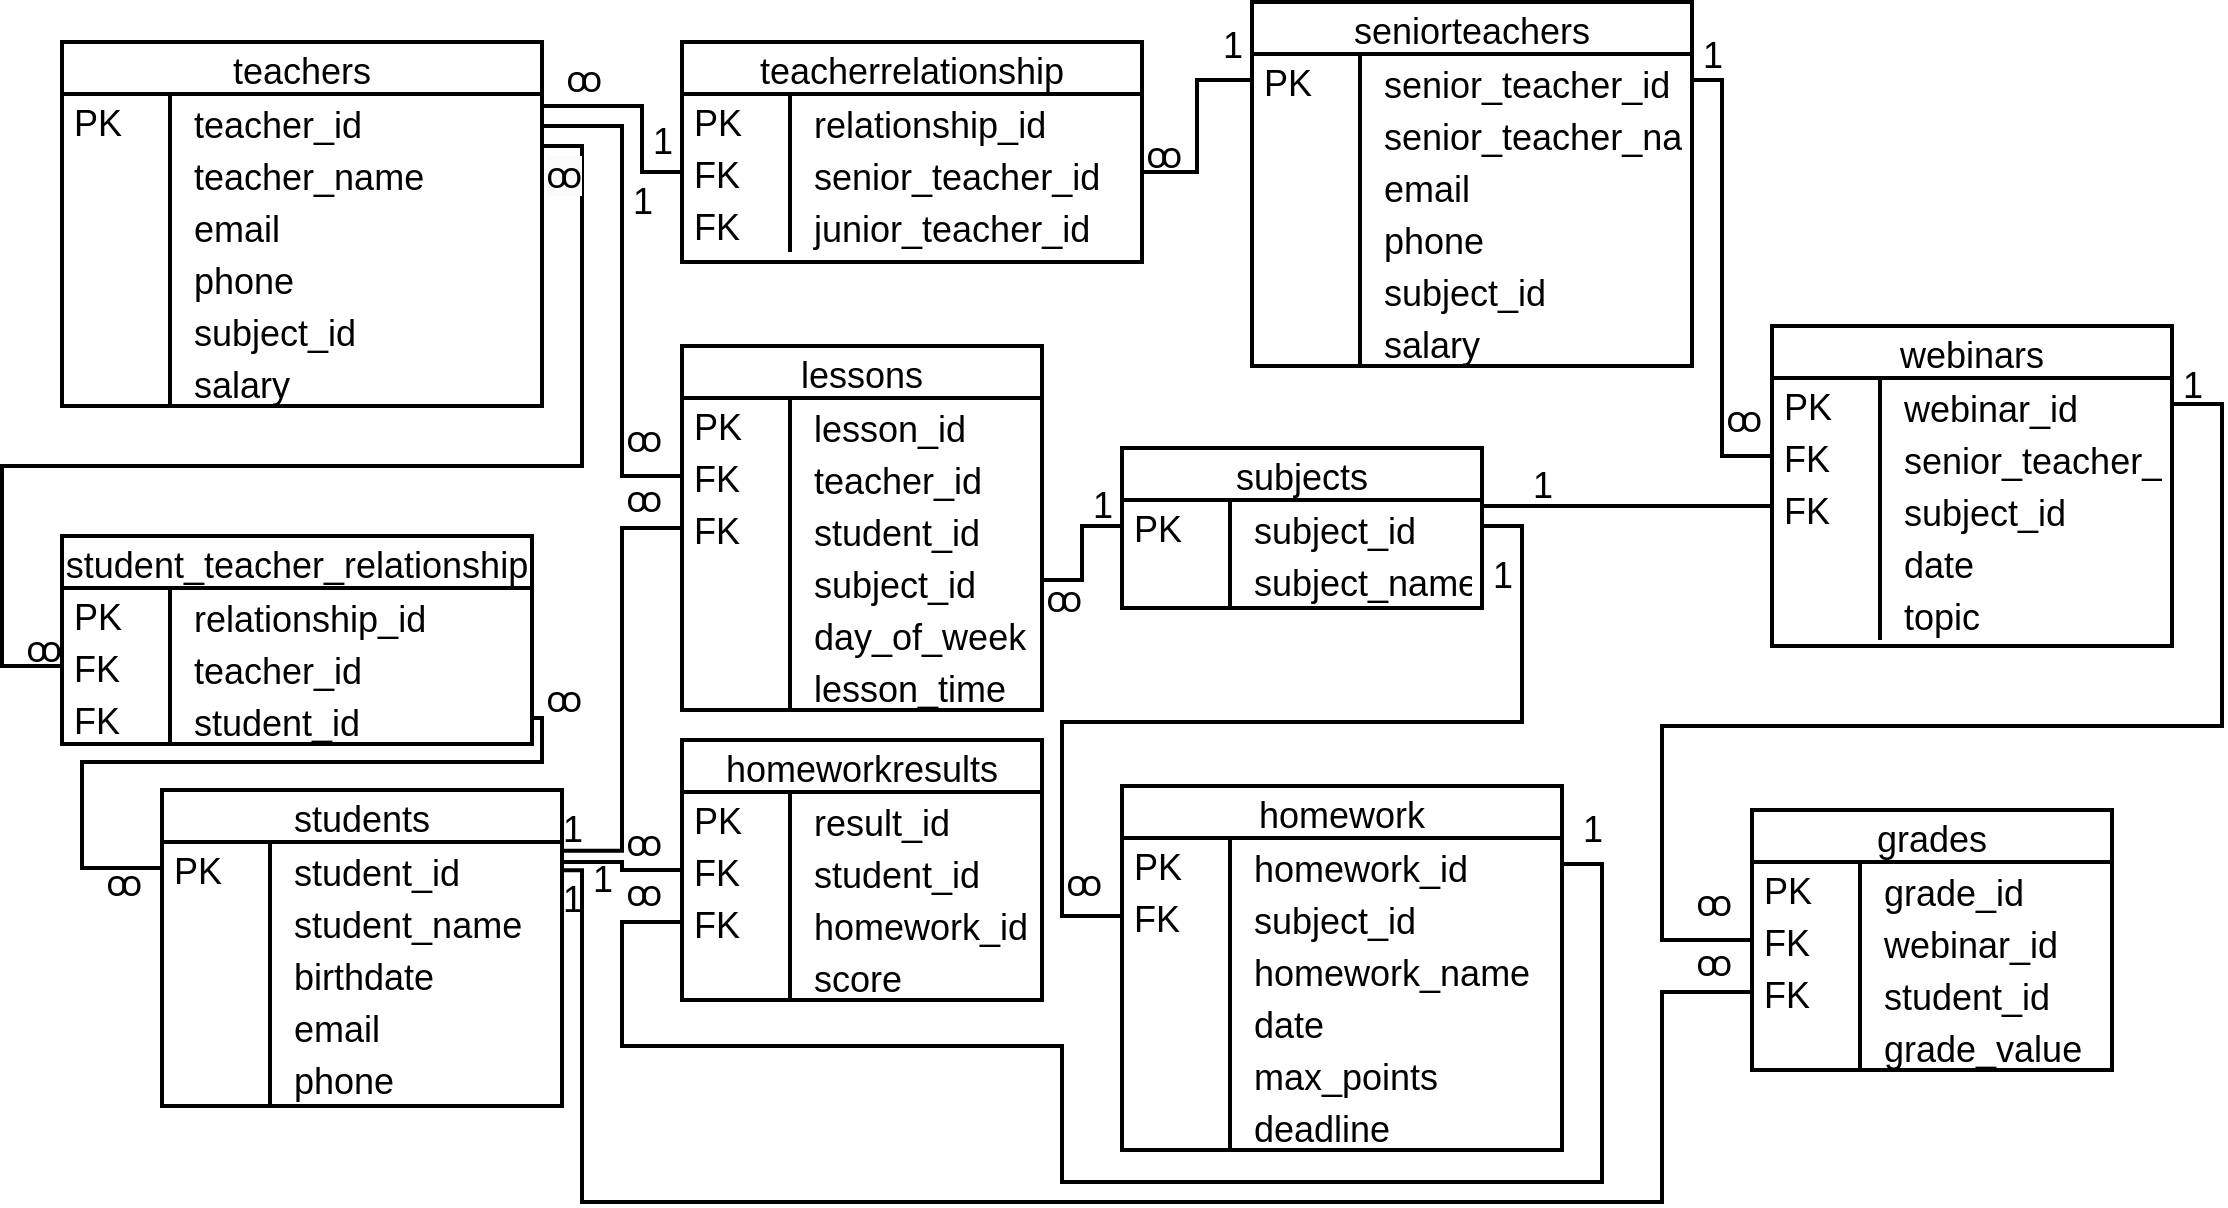 <mxfile version="21.6.8" type="device">
  <diagram name="Страница — 1" id="VlObmKkYU1htEmcqtFjB">
    <mxGraphModel dx="1418" dy="-1653" grid="1" gridSize="10" guides="1" tooltips="1" connect="1" arrows="1" fold="1" page="1" pageScale="1" pageWidth="1169" pageHeight="827" math="0" shadow="0">
      <root>
        <mxCell id="0" />
        <mxCell id="1" parent="0" />
        <mxCell id="YLEVBwhidmgwvVXyxrOQ-135" value="grades" style="swimlane;fontStyle=0;childLayout=stackLayout;horizontal=1;startSize=26;fillColor=default;horizontalStack=0;resizeParent=1;resizeLast=0;collapsible=1;marginBottom=0;swimlaneFillColor=default;align=center;strokeWidth=2;fontSize=18;" parent="1" vertex="1">
          <mxGeometry x="895" y="2974" width="180" height="130" as="geometry" />
        </mxCell>
        <mxCell id="YLEVBwhidmgwvVXyxrOQ-136" value="grade_id" style="shape=partialRectangle;top=0;left=0;right=0;bottom=0;align=left;verticalAlign=top;spacingTop=-2;fillColor=none;spacingLeft=64;spacingRight=4;overflow=hidden;rotatable=0;points=[[0,0.5],[1,0.5]];portConstraint=eastwest;dropTarget=0;strokeWidth=2;fontSize=18;" parent="YLEVBwhidmgwvVXyxrOQ-135" vertex="1">
          <mxGeometry y="26" width="180" height="26" as="geometry" />
        </mxCell>
        <mxCell id="YLEVBwhidmgwvVXyxrOQ-137" value="PK" style="shape=partialRectangle;top=0;left=0;bottom=0;fillColor=none;align=left;verticalAlign=middle;spacingLeft=4;spacingRight=4;overflow=hidden;rotatable=180;points=[];portConstraint=eastwest;part=1;strokeWidth=2;fontSize=18;" parent="YLEVBwhidmgwvVXyxrOQ-136" vertex="1" connectable="0">
          <mxGeometry width="54" height="26" as="geometry" />
        </mxCell>
        <mxCell id="YLEVBwhidmgwvVXyxrOQ-140" value="webinar_id" style="shape=partialRectangle;top=0;left=0;right=0;bottom=0;align=left;verticalAlign=top;spacingTop=-2;fillColor=none;spacingLeft=64;spacingRight=4;overflow=hidden;rotatable=0;points=[[0,0.5],[1,0.5]];portConstraint=eastwest;dropTarget=0;strokeWidth=2;fontSize=18;" parent="YLEVBwhidmgwvVXyxrOQ-135" vertex="1">
          <mxGeometry y="52" width="180" height="26" as="geometry" />
        </mxCell>
        <mxCell id="YLEVBwhidmgwvVXyxrOQ-141" value="FK" style="shape=partialRectangle;top=0;left=0;bottom=0;fillColor=none;align=left;verticalAlign=middle;spacingLeft=4;spacingRight=4;overflow=hidden;rotatable=180;points=[];portConstraint=eastwest;part=1;strokeWidth=2;fontSize=18;" parent="YLEVBwhidmgwvVXyxrOQ-140" vertex="1" connectable="0">
          <mxGeometry width="54" height="26" as="geometry" />
        </mxCell>
        <mxCell id="YLEVBwhidmgwvVXyxrOQ-138" value="student_id" style="shape=partialRectangle;top=0;left=0;right=0;bottom=0;align=left;verticalAlign=top;spacingTop=-2;fillColor=none;spacingLeft=64;spacingRight=4;overflow=hidden;rotatable=0;points=[[0,0.5],[1,0.5]];portConstraint=eastwest;dropTarget=0;strokeWidth=2;fontSize=18;" parent="YLEVBwhidmgwvVXyxrOQ-135" vertex="1">
          <mxGeometry y="78" width="180" height="26" as="geometry" />
        </mxCell>
        <mxCell id="YLEVBwhidmgwvVXyxrOQ-139" value="FK" style="shape=partialRectangle;top=0;left=0;bottom=0;fillColor=none;align=left;verticalAlign=middle;spacingLeft=4;spacingRight=4;overflow=hidden;rotatable=180;points=[];portConstraint=eastwest;part=1;strokeWidth=2;fontSize=18;" parent="YLEVBwhidmgwvVXyxrOQ-138" vertex="1" connectable="0">
          <mxGeometry width="54" height="26" as="geometry" />
        </mxCell>
        <mxCell id="YLEVBwhidmgwvVXyxrOQ-142" value="grade_value" style="shape=partialRectangle;top=0;left=0;right=0;bottom=0;align=left;verticalAlign=top;spacingTop=-2;fillColor=none;spacingLeft=64;spacingRight=4;overflow=hidden;rotatable=0;points=[[0,0.5],[1,0.5]];portConstraint=eastwest;dropTarget=0;strokeWidth=2;fontSize=18;" parent="YLEVBwhidmgwvVXyxrOQ-135" vertex="1">
          <mxGeometry y="104" width="180" height="26" as="geometry" />
        </mxCell>
        <mxCell id="YLEVBwhidmgwvVXyxrOQ-143" value="" style="shape=partialRectangle;top=0;left=0;bottom=0;fillColor=none;align=left;verticalAlign=middle;spacingLeft=4;spacingRight=4;overflow=hidden;rotatable=180;points=[];portConstraint=eastwest;part=1;strokeWidth=2;fontSize=18;" parent="YLEVBwhidmgwvVXyxrOQ-142" vertex="1" connectable="0">
          <mxGeometry width="54" height="26" as="geometry" />
        </mxCell>
        <mxCell id="YLEVBwhidmgwvVXyxrOQ-154" value="homework" style="swimlane;fontStyle=0;childLayout=stackLayout;horizontal=1;startSize=26;fillColor=default;horizontalStack=0;resizeParent=1;resizeLast=0;collapsible=1;marginBottom=0;swimlaneFillColor=default;align=center;strokeWidth=2;fontSize=18;" parent="1" vertex="1">
          <mxGeometry x="580" y="2962" width="220" height="182" as="geometry" />
        </mxCell>
        <mxCell id="YLEVBwhidmgwvVXyxrOQ-155" value="homework_id" style="shape=partialRectangle;top=0;left=0;right=0;bottom=0;align=left;verticalAlign=top;spacingTop=-2;fillColor=none;spacingLeft=64;spacingRight=4;overflow=hidden;rotatable=0;points=[[0,0.5],[1,0.5]];portConstraint=eastwest;dropTarget=0;strokeWidth=2;fontSize=18;" parent="YLEVBwhidmgwvVXyxrOQ-154" vertex="1">
          <mxGeometry y="26" width="220" height="26" as="geometry" />
        </mxCell>
        <mxCell id="YLEVBwhidmgwvVXyxrOQ-156" value="PK" style="shape=partialRectangle;top=0;left=0;bottom=0;fillColor=none;align=left;verticalAlign=middle;spacingLeft=4;spacingRight=4;overflow=hidden;rotatable=180;points=[];portConstraint=eastwest;part=1;strokeWidth=2;fontSize=18;" parent="YLEVBwhidmgwvVXyxrOQ-155" vertex="1" connectable="0">
          <mxGeometry width="54" height="26" as="geometry" />
        </mxCell>
        <mxCell id="YLEVBwhidmgwvVXyxrOQ-157" value="subject_id" style="shape=partialRectangle;top=0;left=0;right=0;bottom=0;align=left;verticalAlign=top;spacingTop=-2;fillColor=none;spacingLeft=64;spacingRight=4;overflow=hidden;rotatable=0;points=[[0,0.5],[1,0.5]];portConstraint=eastwest;dropTarget=0;strokeWidth=2;fontSize=18;" parent="YLEVBwhidmgwvVXyxrOQ-154" vertex="1">
          <mxGeometry y="52" width="220" height="26" as="geometry" />
        </mxCell>
        <mxCell id="YLEVBwhidmgwvVXyxrOQ-158" value="FK" style="shape=partialRectangle;top=0;left=0;bottom=0;fillColor=none;align=left;verticalAlign=middle;spacingLeft=4;spacingRight=4;overflow=hidden;rotatable=180;points=[];portConstraint=eastwest;part=1;strokeWidth=2;fontSize=18;" parent="YLEVBwhidmgwvVXyxrOQ-157" vertex="1" connectable="0">
          <mxGeometry width="54" height="26" as="geometry" />
        </mxCell>
        <mxCell id="YLEVBwhidmgwvVXyxrOQ-159" value="homework_name" style="shape=partialRectangle;top=0;left=0;right=0;bottom=0;align=left;verticalAlign=top;spacingTop=-2;fillColor=none;spacingLeft=64;spacingRight=4;overflow=hidden;rotatable=0;points=[[0,0.5],[1,0.5]];portConstraint=eastwest;dropTarget=0;strokeWidth=2;fontSize=18;" parent="YLEVBwhidmgwvVXyxrOQ-154" vertex="1">
          <mxGeometry y="78" width="220" height="26" as="geometry" />
        </mxCell>
        <mxCell id="YLEVBwhidmgwvVXyxrOQ-160" value="" style="shape=partialRectangle;top=0;left=0;bottom=0;fillColor=none;align=left;verticalAlign=middle;spacingLeft=4;spacingRight=4;overflow=hidden;rotatable=180;points=[];portConstraint=eastwest;part=1;strokeWidth=2;fontSize=18;" parent="YLEVBwhidmgwvVXyxrOQ-159" vertex="1" connectable="0">
          <mxGeometry width="54" height="26" as="geometry" />
        </mxCell>
        <mxCell id="YLEVBwhidmgwvVXyxrOQ-161" value="date" style="shape=partialRectangle;top=0;left=0;right=0;bottom=0;align=left;verticalAlign=top;spacingTop=-2;fillColor=none;spacingLeft=64;spacingRight=4;overflow=hidden;rotatable=0;points=[[0,0.5],[1,0.5]];portConstraint=eastwest;dropTarget=0;strokeWidth=2;fontSize=18;" parent="YLEVBwhidmgwvVXyxrOQ-154" vertex="1">
          <mxGeometry y="104" width="220" height="26" as="geometry" />
        </mxCell>
        <mxCell id="YLEVBwhidmgwvVXyxrOQ-162" value="" style="shape=partialRectangle;top=0;left=0;bottom=0;fillColor=none;align=left;verticalAlign=middle;spacingLeft=4;spacingRight=4;overflow=hidden;rotatable=180;points=[];portConstraint=eastwest;part=1;strokeWidth=2;fontSize=18;" parent="YLEVBwhidmgwvVXyxrOQ-161" vertex="1" connectable="0">
          <mxGeometry width="54" height="26" as="geometry" />
        </mxCell>
        <mxCell id="YLEVBwhidmgwvVXyxrOQ-163" value="max_points" style="shape=partialRectangle;top=0;left=0;right=0;bottom=0;align=left;verticalAlign=top;spacingTop=-2;fillColor=none;spacingLeft=64;spacingRight=4;overflow=hidden;rotatable=0;points=[[0,0.5],[1,0.5]];portConstraint=eastwest;dropTarget=0;strokeWidth=2;fontSize=18;" parent="YLEVBwhidmgwvVXyxrOQ-154" vertex="1">
          <mxGeometry y="130" width="220" height="26" as="geometry" />
        </mxCell>
        <mxCell id="YLEVBwhidmgwvVXyxrOQ-164" value="" style="shape=partialRectangle;top=0;left=0;bottom=0;fillColor=none;align=left;verticalAlign=middle;spacingLeft=4;spacingRight=4;overflow=hidden;rotatable=180;points=[];portConstraint=eastwest;part=1;strokeWidth=2;fontSize=18;" parent="YLEVBwhidmgwvVXyxrOQ-163" vertex="1" connectable="0">
          <mxGeometry width="54" height="26" as="geometry" />
        </mxCell>
        <mxCell id="YLEVBwhidmgwvVXyxrOQ-165" value="deadline" style="shape=partialRectangle;top=0;left=0;right=0;bottom=0;align=left;verticalAlign=top;spacingTop=-2;fillColor=none;spacingLeft=64;spacingRight=4;overflow=hidden;rotatable=0;points=[[0,0.5],[1,0.5]];portConstraint=eastwest;dropTarget=0;strokeWidth=2;fontSize=18;" parent="YLEVBwhidmgwvVXyxrOQ-154" vertex="1">
          <mxGeometry y="156" width="220" height="26" as="geometry" />
        </mxCell>
        <mxCell id="YLEVBwhidmgwvVXyxrOQ-166" value="" style="shape=partialRectangle;top=0;left=0;bottom=0;fillColor=none;align=left;verticalAlign=middle;spacingLeft=4;spacingRight=4;overflow=hidden;rotatable=180;points=[];portConstraint=eastwest;part=1;strokeWidth=2;fontSize=18;" parent="YLEVBwhidmgwvVXyxrOQ-165" vertex="1" connectable="0">
          <mxGeometry width="54" height="26" as="geometry" />
        </mxCell>
        <mxCell id="YLEVBwhidmgwvVXyxrOQ-175" value="homeworkresults" style="swimlane;fontStyle=0;childLayout=stackLayout;horizontal=1;startSize=26;fillColor=default;horizontalStack=0;resizeParent=1;resizeLast=0;collapsible=1;marginBottom=0;swimlaneFillColor=default;align=center;strokeWidth=2;fontSize=18;" parent="1" vertex="1">
          <mxGeometry x="360" y="2939" width="180" height="130" as="geometry" />
        </mxCell>
        <mxCell id="YLEVBwhidmgwvVXyxrOQ-176" value="result_id" style="shape=partialRectangle;top=0;left=0;right=0;bottom=0;align=left;verticalAlign=top;spacingTop=-2;fillColor=none;spacingLeft=64;spacingRight=4;overflow=hidden;rotatable=0;points=[[0,0.5],[1,0.5]];portConstraint=eastwest;dropTarget=0;strokeWidth=2;fontSize=18;" parent="YLEVBwhidmgwvVXyxrOQ-175" vertex="1">
          <mxGeometry y="26" width="180" height="26" as="geometry" />
        </mxCell>
        <mxCell id="YLEVBwhidmgwvVXyxrOQ-177" value="PK" style="shape=partialRectangle;top=0;left=0;bottom=0;fillColor=none;align=left;verticalAlign=middle;spacingLeft=4;spacingRight=4;overflow=hidden;rotatable=180;points=[];portConstraint=eastwest;part=1;strokeWidth=2;fontSize=18;" parent="YLEVBwhidmgwvVXyxrOQ-176" vertex="1" connectable="0">
          <mxGeometry width="54" height="26" as="geometry" />
        </mxCell>
        <mxCell id="YLEVBwhidmgwvVXyxrOQ-178" value="student_id" style="shape=partialRectangle;top=0;left=0;right=0;bottom=0;align=left;verticalAlign=top;spacingTop=-2;fillColor=none;spacingLeft=64;spacingRight=4;overflow=hidden;rotatable=0;points=[[0,0.5],[1,0.5]];portConstraint=eastwest;dropTarget=0;strokeWidth=2;fontSize=18;" parent="YLEVBwhidmgwvVXyxrOQ-175" vertex="1">
          <mxGeometry y="52" width="180" height="26" as="geometry" />
        </mxCell>
        <mxCell id="YLEVBwhidmgwvVXyxrOQ-179" value="FK" style="shape=partialRectangle;top=0;left=0;bottom=0;fillColor=none;align=left;verticalAlign=middle;spacingLeft=4;spacingRight=4;overflow=hidden;rotatable=180;points=[];portConstraint=eastwest;part=1;strokeWidth=2;fontSize=18;" parent="YLEVBwhidmgwvVXyxrOQ-178" vertex="1" connectable="0">
          <mxGeometry width="54" height="26" as="geometry" />
        </mxCell>
        <mxCell id="YLEVBwhidmgwvVXyxrOQ-180" value="homework_id" style="shape=partialRectangle;top=0;left=0;right=0;bottom=0;align=left;verticalAlign=top;spacingTop=-2;fillColor=none;spacingLeft=64;spacingRight=4;overflow=hidden;rotatable=0;points=[[0,0.5],[1,0.5]];portConstraint=eastwest;dropTarget=0;strokeWidth=2;fontSize=18;" parent="YLEVBwhidmgwvVXyxrOQ-175" vertex="1">
          <mxGeometry y="78" width="180" height="26" as="geometry" />
        </mxCell>
        <mxCell id="YLEVBwhidmgwvVXyxrOQ-181" value="FK" style="shape=partialRectangle;top=0;left=0;bottom=0;fillColor=none;align=left;verticalAlign=middle;spacingLeft=4;spacingRight=4;overflow=hidden;rotatable=180;points=[];portConstraint=eastwest;part=1;strokeWidth=2;fontSize=18;" parent="YLEVBwhidmgwvVXyxrOQ-180" vertex="1" connectable="0">
          <mxGeometry width="54" height="26" as="geometry" />
        </mxCell>
        <mxCell id="YLEVBwhidmgwvVXyxrOQ-182" value="score" style="shape=partialRectangle;top=0;left=0;right=0;bottom=0;align=left;verticalAlign=top;spacingTop=-2;fillColor=none;spacingLeft=64;spacingRight=4;overflow=hidden;rotatable=0;points=[[0,0.5],[1,0.5]];portConstraint=eastwest;dropTarget=0;strokeWidth=2;fontSize=18;" parent="YLEVBwhidmgwvVXyxrOQ-175" vertex="1">
          <mxGeometry y="104" width="180" height="26" as="geometry" />
        </mxCell>
        <mxCell id="YLEVBwhidmgwvVXyxrOQ-183" value="" style="shape=partialRectangle;top=0;left=0;bottom=0;fillColor=none;align=left;verticalAlign=middle;spacingLeft=4;spacingRight=4;overflow=hidden;rotatable=180;points=[];portConstraint=eastwest;part=1;strokeWidth=2;fontSize=18;" parent="YLEVBwhidmgwvVXyxrOQ-182" vertex="1" connectable="0">
          <mxGeometry width="54" height="26" as="geometry" />
        </mxCell>
        <mxCell id="YLEVBwhidmgwvVXyxrOQ-194" value="lessons" style="swimlane;fontStyle=0;childLayout=stackLayout;horizontal=1;startSize=26;fillColor=default;horizontalStack=0;resizeParent=1;resizeLast=0;collapsible=1;marginBottom=0;swimlaneFillColor=default;align=center;strokeWidth=2;fontSize=18;" parent="1" vertex="1">
          <mxGeometry x="360" y="2742" width="180" height="182" as="geometry" />
        </mxCell>
        <mxCell id="YLEVBwhidmgwvVXyxrOQ-195" value="lesson_id" style="shape=partialRectangle;top=0;left=0;right=0;bottom=0;align=left;verticalAlign=top;spacingTop=-2;fillColor=none;spacingLeft=64;spacingRight=4;overflow=hidden;rotatable=0;points=[[0,0.5],[1,0.5]];portConstraint=eastwest;dropTarget=0;strokeWidth=2;fontSize=18;" parent="YLEVBwhidmgwvVXyxrOQ-194" vertex="1">
          <mxGeometry y="26" width="180" height="26" as="geometry" />
        </mxCell>
        <mxCell id="YLEVBwhidmgwvVXyxrOQ-196" value="PK" style="shape=partialRectangle;top=0;left=0;bottom=0;fillColor=none;align=left;verticalAlign=middle;spacingLeft=4;spacingRight=4;overflow=hidden;rotatable=180;points=[];portConstraint=eastwest;part=1;strokeWidth=2;fontSize=18;" parent="YLEVBwhidmgwvVXyxrOQ-195" vertex="1" connectable="0">
          <mxGeometry width="54" height="26" as="geometry" />
        </mxCell>
        <mxCell id="YLEVBwhidmgwvVXyxrOQ-197" value="teacher_id" style="shape=partialRectangle;top=0;left=0;right=0;bottom=0;align=left;verticalAlign=top;spacingTop=-2;fillColor=none;spacingLeft=64;spacingRight=4;overflow=hidden;rotatable=0;points=[[0,0.5],[1,0.5]];portConstraint=eastwest;dropTarget=0;strokeWidth=2;fontSize=18;" parent="YLEVBwhidmgwvVXyxrOQ-194" vertex="1">
          <mxGeometry y="52" width="180" height="26" as="geometry" />
        </mxCell>
        <mxCell id="YLEVBwhidmgwvVXyxrOQ-198" value="FK" style="shape=partialRectangle;top=0;left=0;bottom=0;fillColor=none;align=left;verticalAlign=middle;spacingLeft=4;spacingRight=4;overflow=hidden;rotatable=180;points=[];portConstraint=eastwest;part=1;strokeWidth=2;fontSize=18;" parent="YLEVBwhidmgwvVXyxrOQ-197" vertex="1" connectable="0">
          <mxGeometry width="54" height="26" as="geometry" />
        </mxCell>
        <mxCell id="YLEVBwhidmgwvVXyxrOQ-199" value="student_id" style="shape=partialRectangle;top=0;left=0;right=0;bottom=0;align=left;verticalAlign=top;spacingTop=-2;fillColor=none;spacingLeft=64;spacingRight=4;overflow=hidden;rotatable=0;points=[[0,0.5],[1,0.5]];portConstraint=eastwest;dropTarget=0;strokeWidth=2;fontSize=18;" parent="YLEVBwhidmgwvVXyxrOQ-194" vertex="1">
          <mxGeometry y="78" width="180" height="26" as="geometry" />
        </mxCell>
        <mxCell id="YLEVBwhidmgwvVXyxrOQ-200" value="FK" style="shape=partialRectangle;top=0;left=0;bottom=0;fillColor=none;align=left;verticalAlign=middle;spacingLeft=4;spacingRight=4;overflow=hidden;rotatable=180;points=[];portConstraint=eastwest;part=1;strokeWidth=2;fontSize=18;" parent="YLEVBwhidmgwvVXyxrOQ-199" vertex="1" connectable="0">
          <mxGeometry width="54" height="26" as="geometry" />
        </mxCell>
        <mxCell id="YLEVBwhidmgwvVXyxrOQ-201" value="subject_id" style="shape=partialRectangle;top=0;left=0;right=0;bottom=0;align=left;verticalAlign=top;spacingTop=-2;fillColor=none;spacingLeft=64;spacingRight=4;overflow=hidden;rotatable=0;points=[[0,0.5],[1,0.5]];portConstraint=eastwest;dropTarget=0;strokeWidth=2;fontSize=18;" parent="YLEVBwhidmgwvVXyxrOQ-194" vertex="1">
          <mxGeometry y="104" width="180" height="26" as="geometry" />
        </mxCell>
        <mxCell id="YLEVBwhidmgwvVXyxrOQ-202" value="" style="shape=partialRectangle;top=0;left=0;bottom=0;fillColor=none;align=left;verticalAlign=middle;spacingLeft=4;spacingRight=4;overflow=hidden;rotatable=180;points=[];portConstraint=eastwest;part=1;strokeWidth=2;fontSize=18;" parent="YLEVBwhidmgwvVXyxrOQ-201" vertex="1" connectable="0">
          <mxGeometry width="54" height="26" as="geometry" />
        </mxCell>
        <mxCell id="YLEVBwhidmgwvVXyxrOQ-203" value="day_of_week" style="shape=partialRectangle;top=0;left=0;right=0;bottom=0;align=left;verticalAlign=top;spacingTop=-2;fillColor=none;spacingLeft=64;spacingRight=4;overflow=hidden;rotatable=0;points=[[0,0.5],[1,0.5]];portConstraint=eastwest;dropTarget=0;strokeWidth=2;fontSize=18;" parent="YLEVBwhidmgwvVXyxrOQ-194" vertex="1">
          <mxGeometry y="130" width="180" height="26" as="geometry" />
        </mxCell>
        <mxCell id="YLEVBwhidmgwvVXyxrOQ-204" value="" style="shape=partialRectangle;top=0;left=0;bottom=0;fillColor=none;align=left;verticalAlign=middle;spacingLeft=4;spacingRight=4;overflow=hidden;rotatable=180;points=[];portConstraint=eastwest;part=1;strokeWidth=2;fontSize=18;" parent="YLEVBwhidmgwvVXyxrOQ-203" vertex="1" connectable="0">
          <mxGeometry width="54" height="26" as="geometry" />
        </mxCell>
        <mxCell id="YLEVBwhidmgwvVXyxrOQ-205" value="lesson_time" style="shape=partialRectangle;top=0;left=0;right=0;bottom=0;align=left;verticalAlign=top;spacingTop=-2;fillColor=none;spacingLeft=64;spacingRight=4;overflow=hidden;rotatable=0;points=[[0,0.5],[1,0.5]];portConstraint=eastwest;dropTarget=0;strokeWidth=2;fontSize=18;" parent="YLEVBwhidmgwvVXyxrOQ-194" vertex="1">
          <mxGeometry y="156" width="180" height="26" as="geometry" />
        </mxCell>
        <mxCell id="YLEVBwhidmgwvVXyxrOQ-206" value="" style="shape=partialRectangle;top=0;left=0;bottom=0;fillColor=none;align=left;verticalAlign=middle;spacingLeft=4;spacingRight=4;overflow=hidden;rotatable=180;points=[];portConstraint=eastwest;part=1;strokeWidth=2;fontSize=18;" parent="YLEVBwhidmgwvVXyxrOQ-205" vertex="1" connectable="0">
          <mxGeometry width="54" height="26" as="geometry" />
        </mxCell>
        <mxCell id="YLEVBwhidmgwvVXyxrOQ-222" value="seniorteachers" style="swimlane;fontStyle=0;childLayout=stackLayout;horizontal=1;startSize=26;fillColor=default;horizontalStack=0;resizeParent=1;resizeLast=0;collapsible=1;marginBottom=0;swimlaneFillColor=default;align=center;strokeWidth=2;fontSize=18;" parent="1" vertex="1">
          <mxGeometry x="645" y="2570" width="220" height="182" as="geometry" />
        </mxCell>
        <mxCell id="YLEVBwhidmgwvVXyxrOQ-223" value="senior_teacher_id" style="shape=partialRectangle;top=0;left=0;right=0;bottom=0;align=left;verticalAlign=top;spacingTop=-2;fillColor=none;spacingLeft=64;spacingRight=4;overflow=hidden;rotatable=0;points=[[0,0.5],[1,0.5]];portConstraint=eastwest;dropTarget=0;strokeWidth=2;fontSize=18;" parent="YLEVBwhidmgwvVXyxrOQ-222" vertex="1">
          <mxGeometry y="26" width="220" height="26" as="geometry" />
        </mxCell>
        <mxCell id="YLEVBwhidmgwvVXyxrOQ-224" value="PK" style="shape=partialRectangle;top=0;left=0;bottom=0;fillColor=none;align=left;verticalAlign=middle;spacingLeft=4;spacingRight=4;overflow=hidden;rotatable=180;points=[];portConstraint=eastwest;part=1;strokeWidth=2;fontSize=18;" parent="YLEVBwhidmgwvVXyxrOQ-223" vertex="1" connectable="0">
          <mxGeometry width="54" height="26" as="geometry" />
        </mxCell>
        <mxCell id="YLEVBwhidmgwvVXyxrOQ-225" value="senior_teacher_name" style="shape=partialRectangle;top=0;left=0;right=0;bottom=0;align=left;verticalAlign=top;spacingTop=-2;fillColor=none;spacingLeft=64;spacingRight=4;overflow=hidden;rotatable=0;points=[[0,0.5],[1,0.5]];portConstraint=eastwest;dropTarget=0;strokeWidth=2;fontSize=18;" parent="YLEVBwhidmgwvVXyxrOQ-222" vertex="1">
          <mxGeometry y="52" width="220" height="26" as="geometry" />
        </mxCell>
        <mxCell id="YLEVBwhidmgwvVXyxrOQ-226" value="" style="shape=partialRectangle;top=0;left=0;bottom=0;fillColor=none;align=left;verticalAlign=middle;spacingLeft=4;spacingRight=4;overflow=hidden;rotatable=180;points=[];portConstraint=eastwest;part=1;strokeWidth=2;fontSize=18;" parent="YLEVBwhidmgwvVXyxrOQ-225" vertex="1" connectable="0">
          <mxGeometry width="54" height="26" as="geometry" />
        </mxCell>
        <mxCell id="YLEVBwhidmgwvVXyxrOQ-227" value="email" style="shape=partialRectangle;top=0;left=0;right=0;bottom=0;align=left;verticalAlign=top;spacingTop=-2;fillColor=none;spacingLeft=64;spacingRight=4;overflow=hidden;rotatable=0;points=[[0,0.5],[1,0.5]];portConstraint=eastwest;dropTarget=0;strokeWidth=2;fontSize=18;" parent="YLEVBwhidmgwvVXyxrOQ-222" vertex="1">
          <mxGeometry y="78" width="220" height="26" as="geometry" />
        </mxCell>
        <mxCell id="YLEVBwhidmgwvVXyxrOQ-228" value="" style="shape=partialRectangle;top=0;left=0;bottom=0;fillColor=none;align=left;verticalAlign=middle;spacingLeft=4;spacingRight=4;overflow=hidden;rotatable=180;points=[];portConstraint=eastwest;part=1;strokeWidth=2;fontSize=18;" parent="YLEVBwhidmgwvVXyxrOQ-227" vertex="1" connectable="0">
          <mxGeometry width="54" height="26" as="geometry" />
        </mxCell>
        <mxCell id="YLEVBwhidmgwvVXyxrOQ-229" value="phone" style="shape=partialRectangle;top=0;left=0;right=0;bottom=0;align=left;verticalAlign=top;spacingTop=-2;fillColor=none;spacingLeft=64;spacingRight=4;overflow=hidden;rotatable=0;points=[[0,0.5],[1,0.5]];portConstraint=eastwest;dropTarget=0;strokeWidth=2;fontSize=18;" parent="YLEVBwhidmgwvVXyxrOQ-222" vertex="1">
          <mxGeometry y="104" width="220" height="26" as="geometry" />
        </mxCell>
        <mxCell id="YLEVBwhidmgwvVXyxrOQ-230" value="" style="shape=partialRectangle;top=0;left=0;bottom=0;fillColor=none;align=left;verticalAlign=middle;spacingLeft=4;spacingRight=4;overflow=hidden;rotatable=180;points=[];portConstraint=eastwest;part=1;strokeWidth=2;fontSize=18;" parent="YLEVBwhidmgwvVXyxrOQ-229" vertex="1" connectable="0">
          <mxGeometry width="54" height="26" as="geometry" />
        </mxCell>
        <mxCell id="YLEVBwhidmgwvVXyxrOQ-231" value="subject_id" style="shape=partialRectangle;top=0;left=0;right=0;bottom=0;align=left;verticalAlign=top;spacingTop=-2;fillColor=none;spacingLeft=64;spacingRight=4;overflow=hidden;rotatable=0;points=[[0,0.5],[1,0.5]];portConstraint=eastwest;dropTarget=0;strokeWidth=2;fontSize=18;" parent="YLEVBwhidmgwvVXyxrOQ-222" vertex="1">
          <mxGeometry y="130" width="220" height="26" as="geometry" />
        </mxCell>
        <mxCell id="YLEVBwhidmgwvVXyxrOQ-232" value="" style="shape=partialRectangle;top=0;left=0;bottom=0;fillColor=none;align=left;verticalAlign=middle;spacingLeft=4;spacingRight=4;overflow=hidden;rotatable=180;points=[];portConstraint=eastwest;part=1;strokeWidth=2;fontSize=18;" parent="YLEVBwhidmgwvVXyxrOQ-231" vertex="1" connectable="0">
          <mxGeometry width="54" height="26" as="geometry" />
        </mxCell>
        <mxCell id="YLEVBwhidmgwvVXyxrOQ-233" value="salary" style="shape=partialRectangle;top=0;left=0;right=0;bottom=0;align=left;verticalAlign=top;spacingTop=-2;fillColor=none;spacingLeft=64;spacingRight=4;overflow=hidden;rotatable=0;points=[[0,0.5],[1,0.5]];portConstraint=eastwest;dropTarget=0;strokeWidth=2;fontSize=18;" parent="YLEVBwhidmgwvVXyxrOQ-222" vertex="1">
          <mxGeometry y="156" width="220" height="26" as="geometry" />
        </mxCell>
        <mxCell id="YLEVBwhidmgwvVXyxrOQ-234" value="" style="shape=partialRectangle;top=0;left=0;bottom=0;fillColor=none;align=left;verticalAlign=middle;spacingLeft=4;spacingRight=4;overflow=hidden;rotatable=180;points=[];portConstraint=eastwest;part=1;strokeWidth=2;fontSize=18;" parent="YLEVBwhidmgwvVXyxrOQ-233" vertex="1" connectable="0">
          <mxGeometry width="54" height="26" as="geometry" />
        </mxCell>
        <mxCell id="YLEVBwhidmgwvVXyxrOQ-241" value="students" style="swimlane;fontStyle=0;childLayout=stackLayout;horizontal=1;startSize=26;fillColor=default;horizontalStack=0;resizeParent=1;resizeLast=0;collapsible=1;marginBottom=0;swimlaneFillColor=default;align=center;strokeWidth=2;fontSize=18;" parent="1" vertex="1">
          <mxGeometry x="100" y="2964" width="200" height="158" as="geometry" />
        </mxCell>
        <mxCell id="YLEVBwhidmgwvVXyxrOQ-242" value="student_id" style="shape=partialRectangle;top=0;left=0;right=0;bottom=0;align=left;verticalAlign=top;spacingTop=-2;fillColor=none;spacingLeft=64;spacingRight=4;overflow=hidden;rotatable=0;points=[[0,0.5],[1,0.5]];portConstraint=eastwest;dropTarget=0;strokeWidth=2;fontSize=18;" parent="YLEVBwhidmgwvVXyxrOQ-241" vertex="1">
          <mxGeometry y="26" width="200" height="26" as="geometry" />
        </mxCell>
        <mxCell id="YLEVBwhidmgwvVXyxrOQ-243" value="PK" style="shape=partialRectangle;top=0;left=0;bottom=0;fillColor=none;align=left;verticalAlign=middle;spacingLeft=4;spacingRight=4;overflow=hidden;rotatable=180;points=[];portConstraint=eastwest;part=1;strokeWidth=2;fontSize=18;" parent="YLEVBwhidmgwvVXyxrOQ-242" vertex="1" connectable="0">
          <mxGeometry width="54" height="26" as="geometry" />
        </mxCell>
        <mxCell id="YLEVBwhidmgwvVXyxrOQ-244" value="student_name" style="shape=partialRectangle;top=0;left=0;right=0;bottom=0;align=left;verticalAlign=top;spacingTop=-2;fillColor=none;spacingLeft=64;spacingRight=4;overflow=hidden;rotatable=0;points=[[0,0.5],[1,0.5]];portConstraint=eastwest;dropTarget=0;strokeWidth=2;fontSize=18;" parent="YLEVBwhidmgwvVXyxrOQ-241" vertex="1">
          <mxGeometry y="52" width="200" height="26" as="geometry" />
        </mxCell>
        <mxCell id="YLEVBwhidmgwvVXyxrOQ-245" value="" style="shape=partialRectangle;top=0;left=0;bottom=0;fillColor=none;align=left;verticalAlign=middle;spacingLeft=4;spacingRight=4;overflow=hidden;rotatable=180;points=[];portConstraint=eastwest;part=1;strokeWidth=2;fontSize=18;" parent="YLEVBwhidmgwvVXyxrOQ-244" vertex="1" connectable="0">
          <mxGeometry width="54" height="26" as="geometry" />
        </mxCell>
        <mxCell id="YLEVBwhidmgwvVXyxrOQ-246" value="birthdate" style="shape=partialRectangle;top=0;left=0;right=0;bottom=0;align=left;verticalAlign=top;spacingTop=-2;fillColor=none;spacingLeft=64;spacingRight=4;overflow=hidden;rotatable=0;points=[[0,0.5],[1,0.5]];portConstraint=eastwest;dropTarget=0;strokeWidth=2;fontSize=18;" parent="YLEVBwhidmgwvVXyxrOQ-241" vertex="1">
          <mxGeometry y="78" width="200" height="26" as="geometry" />
        </mxCell>
        <mxCell id="YLEVBwhidmgwvVXyxrOQ-247" value="" style="shape=partialRectangle;top=0;left=0;bottom=0;fillColor=none;align=left;verticalAlign=middle;spacingLeft=4;spacingRight=4;overflow=hidden;rotatable=180;points=[];portConstraint=eastwest;part=1;strokeWidth=2;fontSize=18;" parent="YLEVBwhidmgwvVXyxrOQ-246" vertex="1" connectable="0">
          <mxGeometry width="54" height="26" as="geometry" />
        </mxCell>
        <mxCell id="YLEVBwhidmgwvVXyxrOQ-248" value="email" style="shape=partialRectangle;top=0;left=0;right=0;bottom=0;align=left;verticalAlign=top;spacingTop=-2;fillColor=none;spacingLeft=64;spacingRight=4;overflow=hidden;rotatable=0;points=[[0,0.5],[1,0.5]];portConstraint=eastwest;dropTarget=0;strokeWidth=2;fontSize=18;" parent="YLEVBwhidmgwvVXyxrOQ-241" vertex="1">
          <mxGeometry y="104" width="200" height="26" as="geometry" />
        </mxCell>
        <mxCell id="YLEVBwhidmgwvVXyxrOQ-249" value="" style="shape=partialRectangle;top=0;left=0;bottom=0;fillColor=none;align=left;verticalAlign=middle;spacingLeft=4;spacingRight=4;overflow=hidden;rotatable=180;points=[];portConstraint=eastwest;part=1;strokeWidth=2;fontSize=18;" parent="YLEVBwhidmgwvVXyxrOQ-248" vertex="1" connectable="0">
          <mxGeometry width="54" height="26" as="geometry" />
        </mxCell>
        <mxCell id="YLEVBwhidmgwvVXyxrOQ-250" value="phone" style="shape=partialRectangle;top=0;left=0;right=0;bottom=0;align=left;verticalAlign=top;spacingTop=-2;fillColor=none;spacingLeft=64;spacingRight=4;overflow=hidden;rotatable=0;points=[[0,0.5],[1,0.5]];portConstraint=eastwest;dropTarget=0;strokeWidth=2;fontSize=18;" parent="YLEVBwhidmgwvVXyxrOQ-241" vertex="1">
          <mxGeometry y="130" width="200" height="26" as="geometry" />
        </mxCell>
        <mxCell id="YLEVBwhidmgwvVXyxrOQ-251" value="" style="shape=partialRectangle;top=0;left=0;bottom=0;fillColor=none;align=left;verticalAlign=middle;spacingLeft=4;spacingRight=4;overflow=hidden;rotatable=180;points=[];portConstraint=eastwest;part=1;strokeWidth=2;fontSize=18;" parent="YLEVBwhidmgwvVXyxrOQ-250" vertex="1" connectable="0">
          <mxGeometry width="54" height="26" as="geometry" />
        </mxCell>
        <mxCell id="YLEVBwhidmgwvVXyxrOQ-260" value="subjects" style="swimlane;fontStyle=0;childLayout=stackLayout;horizontal=1;startSize=26;fillColor=default;horizontalStack=0;resizeParent=1;resizeLast=0;collapsible=1;marginBottom=0;swimlaneFillColor=default;align=center;strokeWidth=2;fontSize=18;" parent="1" vertex="1">
          <mxGeometry x="580" y="2793" width="180" height="80" as="geometry" />
        </mxCell>
        <mxCell id="YLEVBwhidmgwvVXyxrOQ-261" value="subject_id" style="shape=partialRectangle;top=0;left=0;right=0;bottom=0;align=left;verticalAlign=top;spacingTop=-2;fillColor=none;spacingLeft=64;spacingRight=4;overflow=hidden;rotatable=0;points=[[0,0.5],[1,0.5]];portConstraint=eastwest;dropTarget=0;strokeWidth=2;fontSize=18;" parent="YLEVBwhidmgwvVXyxrOQ-260" vertex="1">
          <mxGeometry y="26" width="180" height="26" as="geometry" />
        </mxCell>
        <mxCell id="YLEVBwhidmgwvVXyxrOQ-262" value="PK" style="shape=partialRectangle;top=0;left=0;bottom=0;fillColor=none;align=left;verticalAlign=middle;spacingLeft=4;spacingRight=4;overflow=hidden;rotatable=180;points=[];portConstraint=eastwest;part=1;strokeWidth=2;fontSize=18;" parent="YLEVBwhidmgwvVXyxrOQ-261" vertex="1" connectable="0">
          <mxGeometry width="54" height="26" as="geometry" />
        </mxCell>
        <mxCell id="YLEVBwhidmgwvVXyxrOQ-263" value="subject_name" style="shape=partialRectangle;top=0;left=0;right=0;bottom=0;align=left;verticalAlign=top;spacingTop=-2;fillColor=none;spacingLeft=64;spacingRight=4;overflow=hidden;rotatable=0;points=[[0,0.5],[1,0.5]];portConstraint=eastwest;dropTarget=0;strokeWidth=2;fontSize=18;" parent="YLEVBwhidmgwvVXyxrOQ-260" vertex="1">
          <mxGeometry y="52" width="180" height="26" as="geometry" />
        </mxCell>
        <mxCell id="YLEVBwhidmgwvVXyxrOQ-264" value="" style="shape=partialRectangle;top=0;left=0;bottom=0;fillColor=none;align=left;verticalAlign=middle;spacingLeft=4;spacingRight=4;overflow=hidden;rotatable=180;points=[];portConstraint=eastwest;part=1;strokeWidth=2;fontSize=18;" parent="YLEVBwhidmgwvVXyxrOQ-263" vertex="1" connectable="0">
          <mxGeometry width="54" height="26" as="geometry" />
        </mxCell>
        <mxCell id="YLEVBwhidmgwvVXyxrOQ-271" value="teacherrelationship" style="swimlane;fontStyle=0;childLayout=stackLayout;horizontal=1;startSize=26;fillColor=default;horizontalStack=0;resizeParent=1;resizeLast=0;collapsible=1;marginBottom=0;swimlaneFillColor=default;align=center;strokeWidth=2;fontSize=18;" parent="1" vertex="1">
          <mxGeometry x="360" y="2590" width="230" height="110" as="geometry" />
        </mxCell>
        <mxCell id="YLEVBwhidmgwvVXyxrOQ-272" value="relationship_id" style="shape=partialRectangle;top=0;left=0;right=0;bottom=0;align=left;verticalAlign=top;spacingTop=-2;fillColor=none;spacingLeft=64;spacingRight=4;overflow=hidden;rotatable=0;points=[[0,0.5],[1,0.5]];portConstraint=eastwest;dropTarget=0;strokeWidth=2;fontSize=18;" parent="YLEVBwhidmgwvVXyxrOQ-271" vertex="1">
          <mxGeometry y="26" width="230" height="26" as="geometry" />
        </mxCell>
        <mxCell id="YLEVBwhidmgwvVXyxrOQ-273" value="PK" style="shape=partialRectangle;top=0;left=0;bottom=0;fillColor=none;align=left;verticalAlign=middle;spacingLeft=4;spacingRight=4;overflow=hidden;rotatable=180;points=[];portConstraint=eastwest;part=1;strokeWidth=2;fontSize=18;" parent="YLEVBwhidmgwvVXyxrOQ-272" vertex="1" connectable="0">
          <mxGeometry width="54" height="26" as="geometry" />
        </mxCell>
        <mxCell id="YLEVBwhidmgwvVXyxrOQ-274" value="senior_teacher_id" style="shape=partialRectangle;top=0;left=0;right=0;bottom=0;align=left;verticalAlign=top;spacingTop=-2;fillColor=none;spacingLeft=64;spacingRight=4;overflow=hidden;rotatable=0;points=[[0,0.5],[1,0.5]];portConstraint=eastwest;dropTarget=0;strokeWidth=2;fontSize=18;" parent="YLEVBwhidmgwvVXyxrOQ-271" vertex="1">
          <mxGeometry y="52" width="230" height="26" as="geometry" />
        </mxCell>
        <mxCell id="YLEVBwhidmgwvVXyxrOQ-275" value="FK" style="shape=partialRectangle;top=0;left=0;bottom=0;fillColor=none;align=left;verticalAlign=middle;spacingLeft=4;spacingRight=4;overflow=hidden;rotatable=180;points=[];portConstraint=eastwest;part=1;strokeWidth=2;fontSize=18;" parent="YLEVBwhidmgwvVXyxrOQ-274" vertex="1" connectable="0">
          <mxGeometry width="54" height="26" as="geometry" />
        </mxCell>
        <mxCell id="YLEVBwhidmgwvVXyxrOQ-276" value="junior_teacher_id" style="shape=partialRectangle;top=0;left=0;right=0;bottom=0;align=left;verticalAlign=top;spacingTop=-2;fillColor=none;spacingLeft=64;spacingRight=4;overflow=hidden;rotatable=0;points=[[0,0.5],[1,0.5]];portConstraint=eastwest;dropTarget=0;strokeWidth=2;fontSize=18;" parent="YLEVBwhidmgwvVXyxrOQ-271" vertex="1">
          <mxGeometry y="78" width="230" height="26" as="geometry" />
        </mxCell>
        <mxCell id="YLEVBwhidmgwvVXyxrOQ-277" value="FK" style="shape=partialRectangle;top=0;left=0;bottom=0;fillColor=none;align=left;verticalAlign=middle;spacingLeft=4;spacingRight=4;overflow=hidden;rotatable=180;points=[];portConstraint=eastwest;part=1;strokeWidth=2;fontSize=18;" parent="YLEVBwhidmgwvVXyxrOQ-276" vertex="1" connectable="0">
          <mxGeometry width="54" height="26" as="geometry" />
        </mxCell>
        <mxCell id="YLEVBwhidmgwvVXyxrOQ-288" value="teachers" style="swimlane;fontStyle=0;childLayout=stackLayout;horizontal=1;startSize=26;fillColor=default;horizontalStack=0;resizeParent=1;resizeLast=0;collapsible=1;marginBottom=0;swimlaneFillColor=default;align=center;strokeWidth=2;fontSize=18;" parent="1" vertex="1">
          <mxGeometry x="50" y="2590" width="240" height="182" as="geometry" />
        </mxCell>
        <mxCell id="YLEVBwhidmgwvVXyxrOQ-289" value="teacher_id" style="shape=partialRectangle;top=0;left=0;right=0;bottom=0;align=left;verticalAlign=top;spacingTop=-2;fillColor=none;spacingLeft=64;spacingRight=4;overflow=hidden;rotatable=0;points=[[0,0.5],[1,0.5]];portConstraint=eastwest;dropTarget=0;strokeWidth=2;fontSize=18;" parent="YLEVBwhidmgwvVXyxrOQ-288" vertex="1">
          <mxGeometry y="26" width="240" height="26" as="geometry" />
        </mxCell>
        <mxCell id="YLEVBwhidmgwvVXyxrOQ-290" value="PK" style="shape=partialRectangle;top=0;left=0;bottom=0;fillColor=none;align=left;verticalAlign=middle;spacingLeft=4;spacingRight=4;overflow=hidden;rotatable=180;points=[];portConstraint=eastwest;part=1;strokeWidth=2;fontSize=18;" parent="YLEVBwhidmgwvVXyxrOQ-289" vertex="1" connectable="0">
          <mxGeometry width="54" height="26" as="geometry" />
        </mxCell>
        <mxCell id="YLEVBwhidmgwvVXyxrOQ-291" value="teacher_name" style="shape=partialRectangle;top=0;left=0;right=0;bottom=0;align=left;verticalAlign=top;spacingTop=-2;fillColor=none;spacingLeft=64;spacingRight=4;overflow=hidden;rotatable=0;points=[[0,0.5],[1,0.5]];portConstraint=eastwest;dropTarget=0;strokeWidth=2;fontSize=18;" parent="YLEVBwhidmgwvVXyxrOQ-288" vertex="1">
          <mxGeometry y="52" width="240" height="26" as="geometry" />
        </mxCell>
        <mxCell id="YLEVBwhidmgwvVXyxrOQ-292" value="" style="shape=partialRectangle;top=0;left=0;bottom=0;fillColor=none;align=left;verticalAlign=middle;spacingLeft=4;spacingRight=4;overflow=hidden;rotatable=180;points=[];portConstraint=eastwest;part=1;strokeWidth=2;fontSize=18;" parent="YLEVBwhidmgwvVXyxrOQ-291" vertex="1" connectable="0">
          <mxGeometry width="54" height="26" as="geometry" />
        </mxCell>
        <mxCell id="YLEVBwhidmgwvVXyxrOQ-293" value="email" style="shape=partialRectangle;top=0;left=0;right=0;bottom=0;align=left;verticalAlign=top;spacingTop=-2;fillColor=none;spacingLeft=64;spacingRight=4;overflow=hidden;rotatable=0;points=[[0,0.5],[1,0.5]];portConstraint=eastwest;dropTarget=0;strokeWidth=2;fontSize=18;" parent="YLEVBwhidmgwvVXyxrOQ-288" vertex="1">
          <mxGeometry y="78" width="240" height="26" as="geometry" />
        </mxCell>
        <mxCell id="YLEVBwhidmgwvVXyxrOQ-294" value="" style="shape=partialRectangle;top=0;left=0;bottom=0;fillColor=none;align=left;verticalAlign=middle;spacingLeft=4;spacingRight=4;overflow=hidden;rotatable=180;points=[];portConstraint=eastwest;part=1;strokeWidth=2;fontSize=18;" parent="YLEVBwhidmgwvVXyxrOQ-293" vertex="1" connectable="0">
          <mxGeometry width="54" height="26" as="geometry" />
        </mxCell>
        <mxCell id="YLEVBwhidmgwvVXyxrOQ-295" value="phone" style="shape=partialRectangle;top=0;left=0;right=0;bottom=0;align=left;verticalAlign=top;spacingTop=-2;fillColor=none;spacingLeft=64;spacingRight=4;overflow=hidden;rotatable=0;points=[[0,0.5],[1,0.5]];portConstraint=eastwest;dropTarget=0;strokeWidth=2;fontSize=18;" parent="YLEVBwhidmgwvVXyxrOQ-288" vertex="1">
          <mxGeometry y="104" width="240" height="26" as="geometry" />
        </mxCell>
        <mxCell id="YLEVBwhidmgwvVXyxrOQ-296" value="" style="shape=partialRectangle;top=0;left=0;bottom=0;fillColor=none;align=left;verticalAlign=middle;spacingLeft=4;spacingRight=4;overflow=hidden;rotatable=180;points=[];portConstraint=eastwest;part=1;strokeWidth=2;fontSize=18;" parent="YLEVBwhidmgwvVXyxrOQ-295" vertex="1" connectable="0">
          <mxGeometry width="54" height="26" as="geometry" />
        </mxCell>
        <mxCell id="YLEVBwhidmgwvVXyxrOQ-297" value="subject_id" style="shape=partialRectangle;top=0;left=0;right=0;bottom=0;align=left;verticalAlign=top;spacingTop=-2;fillColor=none;spacingLeft=64;spacingRight=4;overflow=hidden;rotatable=0;points=[[0,0.5],[1,0.5]];portConstraint=eastwest;dropTarget=0;strokeWidth=2;fontSize=18;" parent="YLEVBwhidmgwvVXyxrOQ-288" vertex="1">
          <mxGeometry y="130" width="240" height="26" as="geometry" />
        </mxCell>
        <mxCell id="YLEVBwhidmgwvVXyxrOQ-298" value="" style="shape=partialRectangle;top=0;left=0;bottom=0;fillColor=none;align=left;verticalAlign=middle;spacingLeft=4;spacingRight=4;overflow=hidden;rotatable=180;points=[];portConstraint=eastwest;part=1;strokeWidth=2;fontSize=18;" parent="YLEVBwhidmgwvVXyxrOQ-297" vertex="1" connectable="0">
          <mxGeometry width="54" height="26" as="geometry" />
        </mxCell>
        <mxCell id="YLEVBwhidmgwvVXyxrOQ-299" value="salary" style="shape=partialRectangle;top=0;left=0;right=0;bottom=0;align=left;verticalAlign=top;spacingTop=-2;fillColor=none;spacingLeft=64;spacingRight=4;overflow=hidden;rotatable=0;points=[[0,0.5],[1,0.5]];portConstraint=eastwest;dropTarget=0;strokeWidth=2;fontSize=18;" parent="YLEVBwhidmgwvVXyxrOQ-288" vertex="1">
          <mxGeometry y="156" width="240" height="26" as="geometry" />
        </mxCell>
        <mxCell id="YLEVBwhidmgwvVXyxrOQ-300" value="" style="shape=partialRectangle;top=0;left=0;bottom=0;fillColor=none;align=left;verticalAlign=middle;spacingLeft=4;spacingRight=4;overflow=hidden;rotatable=180;points=[];portConstraint=eastwest;part=1;strokeWidth=2;fontSize=18;" parent="YLEVBwhidmgwvVXyxrOQ-299" vertex="1" connectable="0">
          <mxGeometry width="54" height="26" as="geometry" />
        </mxCell>
        <mxCell id="YLEVBwhidmgwvVXyxrOQ-307" value="webinars" style="swimlane;fontStyle=0;childLayout=stackLayout;horizontal=1;startSize=26;fillColor=default;horizontalStack=0;resizeParent=1;resizeLast=0;collapsible=1;marginBottom=0;swimlaneFillColor=default;align=center;strokeWidth=2;fontSize=18;" parent="1" vertex="1">
          <mxGeometry x="905" y="2732" width="200" height="160" as="geometry" />
        </mxCell>
        <mxCell id="YLEVBwhidmgwvVXyxrOQ-308" value="webinar_id" style="shape=partialRectangle;top=0;left=0;right=0;bottom=0;align=left;verticalAlign=top;spacingTop=-2;fillColor=none;spacingLeft=64;spacingRight=4;overflow=hidden;rotatable=0;points=[[0,0.5],[1,0.5]];portConstraint=eastwest;dropTarget=0;strokeWidth=2;fontSize=18;" parent="YLEVBwhidmgwvVXyxrOQ-307" vertex="1">
          <mxGeometry y="26" width="200" height="26" as="geometry" />
        </mxCell>
        <mxCell id="YLEVBwhidmgwvVXyxrOQ-309" value="PK" style="shape=partialRectangle;top=0;left=0;bottom=0;fillColor=none;align=left;verticalAlign=middle;spacingLeft=4;spacingRight=4;overflow=hidden;rotatable=180;points=[];portConstraint=eastwest;part=1;strokeWidth=2;fontSize=18;" parent="YLEVBwhidmgwvVXyxrOQ-308" vertex="1" connectable="0">
          <mxGeometry width="54" height="26" as="geometry" />
        </mxCell>
        <mxCell id="YLEVBwhidmgwvVXyxrOQ-316" value="senior_teacher_id" style="shape=partialRectangle;top=0;left=0;right=0;bottom=0;align=left;verticalAlign=top;spacingTop=-2;fillColor=none;spacingLeft=64;spacingRight=4;overflow=hidden;rotatable=0;points=[[0,0.5],[1,0.5]];portConstraint=eastwest;dropTarget=0;strokeWidth=2;fontSize=18;" parent="YLEVBwhidmgwvVXyxrOQ-307" vertex="1">
          <mxGeometry y="52" width="200" height="26" as="geometry" />
        </mxCell>
        <mxCell id="YLEVBwhidmgwvVXyxrOQ-317" value="FK" style="shape=partialRectangle;top=0;left=0;bottom=0;fillColor=none;align=left;verticalAlign=middle;spacingLeft=4;spacingRight=4;overflow=hidden;rotatable=180;points=[];portConstraint=eastwest;part=1;strokeWidth=2;fontSize=18;" parent="YLEVBwhidmgwvVXyxrOQ-316" vertex="1" connectable="0">
          <mxGeometry width="54" height="26" as="geometry" />
        </mxCell>
        <mxCell id="YLEVBwhidmgwvVXyxrOQ-310" value="subject_id" style="shape=partialRectangle;top=0;left=0;right=0;bottom=0;align=left;verticalAlign=top;spacingTop=-2;fillColor=none;spacingLeft=64;spacingRight=4;overflow=hidden;rotatable=0;points=[[0,0.5],[1,0.5]];portConstraint=eastwest;dropTarget=0;strokeWidth=2;fontSize=18;" parent="YLEVBwhidmgwvVXyxrOQ-307" vertex="1">
          <mxGeometry y="78" width="200" height="26" as="geometry" />
        </mxCell>
        <mxCell id="YLEVBwhidmgwvVXyxrOQ-311" value="FK" style="shape=partialRectangle;top=0;left=0;bottom=0;fillColor=none;align=left;verticalAlign=middle;spacingLeft=4;spacingRight=4;overflow=hidden;rotatable=180;points=[];portConstraint=eastwest;part=1;strokeWidth=2;fontSize=18;" parent="YLEVBwhidmgwvVXyxrOQ-310" vertex="1" connectable="0">
          <mxGeometry width="54" height="26" as="geometry" />
        </mxCell>
        <mxCell id="YLEVBwhidmgwvVXyxrOQ-312" value="date" style="shape=partialRectangle;top=0;left=0;right=0;bottom=0;align=left;verticalAlign=top;spacingTop=-2;fillColor=none;spacingLeft=64;spacingRight=4;overflow=hidden;rotatable=0;points=[[0,0.5],[1,0.5]];portConstraint=eastwest;dropTarget=0;strokeWidth=2;fontSize=18;" parent="YLEVBwhidmgwvVXyxrOQ-307" vertex="1">
          <mxGeometry y="104" width="200" height="26" as="geometry" />
        </mxCell>
        <mxCell id="YLEVBwhidmgwvVXyxrOQ-313" value="" style="shape=partialRectangle;top=0;left=0;bottom=0;fillColor=none;align=left;verticalAlign=middle;spacingLeft=4;spacingRight=4;overflow=hidden;rotatable=180;points=[];portConstraint=eastwest;part=1;strokeWidth=2;fontSize=18;" parent="YLEVBwhidmgwvVXyxrOQ-312" vertex="1" connectable="0">
          <mxGeometry width="54" height="26" as="geometry" />
        </mxCell>
        <mxCell id="YLEVBwhidmgwvVXyxrOQ-314" value="topic" style="shape=partialRectangle;top=0;left=0;right=0;bottom=0;align=left;verticalAlign=top;spacingTop=-2;fillColor=none;spacingLeft=64;spacingRight=4;overflow=hidden;rotatable=0;points=[[0,0.5],[1,0.5]];portConstraint=eastwest;dropTarget=0;strokeWidth=2;fontSize=18;" parent="YLEVBwhidmgwvVXyxrOQ-307" vertex="1">
          <mxGeometry y="130" width="200" height="26" as="geometry" />
        </mxCell>
        <mxCell id="YLEVBwhidmgwvVXyxrOQ-315" value="" style="shape=partialRectangle;top=0;left=0;bottom=0;fillColor=none;align=left;verticalAlign=middle;spacingLeft=4;spacingRight=4;overflow=hidden;rotatable=180;points=[];portConstraint=eastwest;part=1;strokeWidth=2;fontSize=18;" parent="YLEVBwhidmgwvVXyxrOQ-314" vertex="1" connectable="0">
          <mxGeometry width="54" height="26" as="geometry" />
        </mxCell>
        <mxCell id="YLEVBwhidmgwvVXyxrOQ-326" style="edgeStyle=orthogonalEdgeStyle;rounded=0;orthogonalLoop=1;jettySize=auto;html=1;entryX=1;entryY=0.5;entryDx=0;entryDy=0;endArrow=none;endFill=0;strokeWidth=2;fontSize=18;" parent="1" source="YLEVBwhidmgwvVXyxrOQ-223" target="YLEVBwhidmgwvVXyxrOQ-274" edge="1">
          <mxGeometry relative="1" as="geometry" />
        </mxCell>
        <mxCell id="YLEVBwhidmgwvVXyxrOQ-327" value="" style="edgeStyle=orthogonalEdgeStyle;rounded=0;orthogonalLoop=1;jettySize=auto;html=1;endArrow=none;endFill=0;strokeWidth=2;fontSize=18;" parent="1" source="YLEVBwhidmgwvVXyxrOQ-289" target="YLEVBwhidmgwvVXyxrOQ-274" edge="1">
          <mxGeometry x="-0.783" y="-9" relative="1" as="geometry">
            <mxPoint as="offset" />
            <Array as="points">
              <mxPoint x="340" y="2622" />
              <mxPoint x="340" y="2655" />
            </Array>
          </mxGeometry>
        </mxCell>
        <mxCell id="YLEVBwhidmgwvVXyxrOQ-328" style="edgeStyle=orthogonalEdgeStyle;rounded=0;orthogonalLoop=1;jettySize=auto;html=1;endArrow=none;endFill=0;exitX=0;exitY=0.5;exitDx=0;exitDy=0;entryX=1;entryY=0.5;entryDx=0;entryDy=0;strokeWidth=2;fontSize=18;" parent="1" source="KzehQTqZe3xetpzBrK9J-6" target="YLEVBwhidmgwvVXyxrOQ-289" edge="1">
          <mxGeometry relative="1" as="geometry">
            <Array as="points">
              <mxPoint x="20" y="2902" />
              <mxPoint x="20" y="2802" />
              <mxPoint x="310" y="2802" />
              <mxPoint x="310" y="2642" />
              <mxPoint x="290" y="2642" />
            </Array>
            <mxPoint x="120" y="2887" as="sourcePoint" />
          </mxGeometry>
        </mxCell>
        <mxCell id="YLEVBwhidmgwvVXyxrOQ-329" style="edgeStyle=orthogonalEdgeStyle;rounded=0;orthogonalLoop=1;jettySize=auto;html=1;endArrow=none;endFill=0;exitX=1.001;exitY=0.17;exitDx=0;exitDy=0;exitPerimeter=0;strokeWidth=2;fontSize=18;" parent="1" source="YLEVBwhidmgwvVXyxrOQ-242" target="YLEVBwhidmgwvVXyxrOQ-199" edge="1">
          <mxGeometry relative="1" as="geometry">
            <Array as="points">
              <mxPoint x="330" y="2994" />
              <mxPoint x="330" y="2833" />
            </Array>
            <mxPoint x="340" y="2840" as="sourcePoint" />
          </mxGeometry>
        </mxCell>
        <mxCell id="YLEVBwhidmgwvVXyxrOQ-330" style="edgeStyle=orthogonalEdgeStyle;rounded=0;orthogonalLoop=1;jettySize=auto;html=1;endArrow=none;endFill=0;exitX=1;exitY=0.5;exitDx=0;exitDy=0;strokeWidth=2;fontSize=18;" parent="1" source="YLEVBwhidmgwvVXyxrOQ-289" target="YLEVBwhidmgwvVXyxrOQ-197" edge="1">
          <mxGeometry relative="1" as="geometry">
            <Array as="points">
              <mxPoint x="290" y="2632" />
              <mxPoint x="330" y="2632" />
              <mxPoint x="330" y="2807" />
            </Array>
          </mxGeometry>
        </mxCell>
        <mxCell id="YLEVBwhidmgwvVXyxrOQ-331" style="edgeStyle=orthogonalEdgeStyle;rounded=0;orthogonalLoop=1;jettySize=auto;html=1;endArrow=none;endFill=0;strokeWidth=2;fontSize=18;" parent="1" source="YLEVBwhidmgwvVXyxrOQ-201" target="YLEVBwhidmgwvVXyxrOQ-261" edge="1">
          <mxGeometry relative="1" as="geometry" />
        </mxCell>
        <mxCell id="YLEVBwhidmgwvVXyxrOQ-332" style="edgeStyle=orthogonalEdgeStyle;rounded=0;orthogonalLoop=1;jettySize=auto;html=1;endArrow=none;endFill=0;strokeWidth=2;fontSize=18;" parent="1" source="YLEVBwhidmgwvVXyxrOQ-310" target="YLEVBwhidmgwvVXyxrOQ-261" edge="1">
          <mxGeometry relative="1" as="geometry">
            <Array as="points">
              <mxPoint x="790" y="2822" />
              <mxPoint x="790" y="2822" />
            </Array>
          </mxGeometry>
        </mxCell>
        <mxCell id="YLEVBwhidmgwvVXyxrOQ-333" style="edgeStyle=orthogonalEdgeStyle;rounded=0;orthogonalLoop=1;jettySize=auto;html=1;endArrow=none;endFill=0;exitX=0;exitY=0.5;exitDx=0;exitDy=0;strokeWidth=2;fontSize=18;" parent="1" source="YLEVBwhidmgwvVXyxrOQ-316" target="YLEVBwhidmgwvVXyxrOQ-223" edge="1">
          <mxGeometry relative="1" as="geometry">
            <Array as="points">
              <mxPoint x="880" y="2797" />
              <mxPoint x="880" y="2609" />
            </Array>
          </mxGeometry>
        </mxCell>
        <mxCell id="YLEVBwhidmgwvVXyxrOQ-334" style="edgeStyle=orthogonalEdgeStyle;rounded=0;orthogonalLoop=1;jettySize=auto;html=1;exitX=1;exitY=0.5;exitDx=0;exitDy=0;endArrow=none;endFill=0;entryX=0;entryY=0.5;entryDx=0;entryDy=0;strokeWidth=2;fontSize=18;" parent="1" source="YLEVBwhidmgwvVXyxrOQ-261" target="YLEVBwhidmgwvVXyxrOQ-157" edge="1">
          <mxGeometry relative="1" as="geometry">
            <Array as="points">
              <mxPoint x="780" y="2832" />
              <mxPoint x="780" y="2930" />
              <mxPoint x="550" y="2930" />
              <mxPoint x="550" y="3027" />
            </Array>
          </mxGeometry>
        </mxCell>
        <mxCell id="YLEVBwhidmgwvVXyxrOQ-335" style="edgeStyle=orthogonalEdgeStyle;rounded=0;orthogonalLoop=1;jettySize=auto;html=1;exitX=1;exitY=0.5;exitDx=0;exitDy=0;endArrow=none;endFill=0;entryX=0;entryY=0.5;entryDx=0;entryDy=0;strokeWidth=2;fontSize=18;" parent="1" source="YLEVBwhidmgwvVXyxrOQ-155" target="YLEVBwhidmgwvVXyxrOQ-180" edge="1">
          <mxGeometry relative="1" as="geometry">
            <mxPoint x="320" y="3082" as="targetPoint" />
            <Array as="points">
              <mxPoint x="820" y="3001" />
              <mxPoint x="820" y="3160" />
              <mxPoint x="550" y="3160" />
              <mxPoint x="550" y="3092" />
              <mxPoint x="330" y="3092" />
              <mxPoint x="330" y="3030" />
            </Array>
          </mxGeometry>
        </mxCell>
        <mxCell id="YLEVBwhidmgwvVXyxrOQ-336" style="edgeStyle=orthogonalEdgeStyle;rounded=0;orthogonalLoop=1;jettySize=auto;html=1;exitX=1.001;exitY=0.385;exitDx=0;exitDy=0;endArrow=none;endFill=0;exitPerimeter=0;strokeWidth=2;fontSize=18;" parent="1" source="YLEVBwhidmgwvVXyxrOQ-242" target="YLEVBwhidmgwvVXyxrOQ-178" edge="1">
          <mxGeometry relative="1" as="geometry">
            <Array as="points">
              <mxPoint x="330" y="3000" />
              <mxPoint x="330" y="3004" />
            </Array>
          </mxGeometry>
        </mxCell>
        <mxCell id="YLEVBwhidmgwvVXyxrOQ-338" style="edgeStyle=orthogonalEdgeStyle;rounded=0;orthogonalLoop=1;jettySize=auto;html=1;endArrow=none;endFill=0;entryX=0;entryY=0.5;entryDx=0;entryDy=0;exitX=1;exitY=0.544;exitDx=0;exitDy=0;exitPerimeter=0;strokeWidth=2;fontSize=18;" parent="1" source="YLEVBwhidmgwvVXyxrOQ-242" target="YLEVBwhidmgwvVXyxrOQ-138" edge="1">
          <mxGeometry relative="1" as="geometry">
            <mxPoint x="180" y="3175" as="targetPoint" />
            <Array as="points">
              <mxPoint x="310" y="3004" />
              <mxPoint x="310" y="3170" />
              <mxPoint x="850" y="3170" />
              <mxPoint x="850" y="3065" />
            </Array>
            <mxPoint x="300" y="2870" as="sourcePoint" />
          </mxGeometry>
        </mxCell>
        <mxCell id="YLEVBwhidmgwvVXyxrOQ-339" value="ꝏ" style="text;whiteSpace=wrap;fontSize=18;strokeWidth=2;" parent="1" vertex="1">
          <mxGeometry x="865" y="3034" width="20" height="10" as="geometry" />
        </mxCell>
        <mxCell id="YLEVBwhidmgwvVXyxrOQ-341" value="1" style="text;html=1;align=center;verticalAlign=middle;resizable=0;points=[];autosize=1;strokeColor=none;fillColor=none;fontSize=18;strokeWidth=2;" parent="1" vertex="1">
          <mxGeometry x="290" y="2964" width="30" height="40" as="geometry" />
        </mxCell>
        <mxCell id="YLEVBwhidmgwvVXyxrOQ-342" value="1" style="text;html=1;align=center;verticalAlign=middle;resizable=0;points=[];autosize=1;strokeColor=none;fillColor=none;fontSize=18;strokeWidth=2;" parent="1" vertex="1">
          <mxGeometry x="620" y="2572" width="30" height="40" as="geometry" />
        </mxCell>
        <mxCell id="YLEVBwhidmgwvVXyxrOQ-345" value="1" style="text;html=1;align=center;verticalAlign=middle;resizable=0;points=[];autosize=1;strokeColor=none;fillColor=none;fontSize=18;strokeWidth=2;" parent="1" vertex="1">
          <mxGeometry x="325" y="2650" width="30" height="40" as="geometry" />
        </mxCell>
        <mxCell id="YLEVBwhidmgwvVXyxrOQ-346" value="ꝏ" style="text;whiteSpace=wrap;fontSize=18;strokeWidth=2;" parent="1" vertex="1">
          <mxGeometry x="300" y="2592" width="20" height="10" as="geometry" />
        </mxCell>
        <mxCell id="YLEVBwhidmgwvVXyxrOQ-347" value="1" style="text;html=1;align=center;verticalAlign=middle;resizable=0;points=[];autosize=1;strokeColor=none;fillColor=none;fontSize=18;strokeWidth=2;" parent="1" vertex="1">
          <mxGeometry x="335" y="2620" width="30" height="40" as="geometry" />
        </mxCell>
        <mxCell id="YLEVBwhidmgwvVXyxrOQ-348" value="ꝏ" style="text;whiteSpace=wrap;fontSize=18;strokeWidth=2;" parent="1" vertex="1">
          <mxGeometry x="590" y="2630" width="20" height="10" as="geometry" />
        </mxCell>
        <mxCell id="YLEVBwhidmgwvVXyxrOQ-349" value="ꝏ" style="text;whiteSpace=wrap;fontSize=18;strokeWidth=2;" parent="1" vertex="1">
          <mxGeometry x="330" y="2772" width="20" height="10" as="geometry" />
        </mxCell>
        <mxCell id="YLEVBwhidmgwvVXyxrOQ-350" value="ꝏ" style="text;whiteSpace=wrap;fontSize=18;strokeWidth=2;" parent="1" vertex="1">
          <mxGeometry x="30" y="2877" width="20" height="10" as="geometry" />
        </mxCell>
        <mxCell id="YLEVBwhidmgwvVXyxrOQ-352" value="ꝏ" style="text;whiteSpace=wrap;fontSize=18;strokeWidth=2;" parent="1" vertex="1">
          <mxGeometry x="330" y="2974" width="20" height="10" as="geometry" />
        </mxCell>
        <mxCell id="YLEVBwhidmgwvVXyxrOQ-353" value="1" style="text;html=1;align=center;verticalAlign=middle;resizable=0;points=[];autosize=1;strokeColor=none;fillColor=none;fontSize=18;strokeWidth=2;" parent="1" vertex="1">
          <mxGeometry x="305" y="2989" width="30" height="40" as="geometry" />
        </mxCell>
        <mxCell id="YLEVBwhidmgwvVXyxrOQ-354" value="1" style="text;html=1;align=center;verticalAlign=middle;resizable=0;points=[];autosize=1;strokeColor=none;fillColor=none;fontSize=18;strokeWidth=2;" parent="1" vertex="1">
          <mxGeometry x="290" y="2999" width="30" height="40" as="geometry" />
        </mxCell>
        <mxCell id="YLEVBwhidmgwvVXyxrOQ-355" value="ꝏ" style="text;whiteSpace=wrap;fontSize=18;strokeWidth=2;" parent="1" vertex="1">
          <mxGeometry x="330" y="2802" width="20" height="10" as="geometry" />
        </mxCell>
        <mxCell id="YLEVBwhidmgwvVXyxrOQ-357" value="1" style="text;html=1;align=center;verticalAlign=middle;resizable=0;points=[];autosize=1;strokeColor=none;fillColor=none;fontSize=18;strokeWidth=2;" parent="1" vertex="1">
          <mxGeometry x="555" y="2802" width="30" height="40" as="geometry" />
        </mxCell>
        <mxCell id="YLEVBwhidmgwvVXyxrOQ-358" value="ꝏ" style="text;whiteSpace=wrap;fontSize=18;strokeWidth=2;" parent="1" vertex="1">
          <mxGeometry x="540" y="2852" width="20" height="10" as="geometry" />
        </mxCell>
        <mxCell id="YLEVBwhidmgwvVXyxrOQ-359" value="1" style="text;html=1;align=center;verticalAlign=middle;resizable=0;points=[];autosize=1;strokeColor=none;fillColor=none;fontSize=18;strokeWidth=2;" parent="1" vertex="1">
          <mxGeometry x="860" y="2577" width="30" height="40" as="geometry" />
        </mxCell>
        <mxCell id="YLEVBwhidmgwvVXyxrOQ-360" value="ꝏ" style="text;whiteSpace=wrap;fontSize=18;strokeWidth=2;" parent="1" vertex="1">
          <mxGeometry x="880" y="2762" width="20" height="10" as="geometry" />
        </mxCell>
        <mxCell id="YLEVBwhidmgwvVXyxrOQ-361" value="1" style="text;html=1;align=center;verticalAlign=middle;resizable=0;points=[];autosize=1;strokeColor=none;fillColor=none;fontSize=18;strokeWidth=2;" parent="1" vertex="1">
          <mxGeometry x="775" y="2792" width="30" height="40" as="geometry" />
        </mxCell>
        <mxCell id="YLEVBwhidmgwvVXyxrOQ-363" value="1" style="text;html=1;align=center;verticalAlign=middle;resizable=0;points=[];autosize=1;strokeColor=none;fillColor=none;fontSize=18;strokeWidth=2;" parent="1" vertex="1">
          <mxGeometry x="755" y="2837" width="30" height="40" as="geometry" />
        </mxCell>
        <mxCell id="YLEVBwhidmgwvVXyxrOQ-364" value="ꝏ" style="text;whiteSpace=wrap;fontSize=18;strokeWidth=2;" parent="1" vertex="1">
          <mxGeometry x="550" y="2994" width="20" height="10" as="geometry" />
        </mxCell>
        <mxCell id="YLEVBwhidmgwvVXyxrOQ-365" value="1" style="text;html=1;align=center;verticalAlign=middle;resizable=0;points=[];autosize=1;strokeColor=none;fillColor=none;fontSize=18;strokeWidth=2;" parent="1" vertex="1">
          <mxGeometry x="800" y="2964" width="30" height="40" as="geometry" />
        </mxCell>
        <mxCell id="YLEVBwhidmgwvVXyxrOQ-366" value="ꝏ" style="text;whiteSpace=wrap;fontSize=18;strokeWidth=2;" parent="1" vertex="1">
          <mxGeometry x="330" y="2999" width="20" height="10" as="geometry" />
        </mxCell>
        <mxCell id="YLEVBwhidmgwvVXyxrOQ-367" value="ꝏ" style="text;whiteSpace=wrap;fontSize=18;strokeWidth=2;" parent="1" vertex="1">
          <mxGeometry x="865" y="3004" width="20" height="10" as="geometry" />
        </mxCell>
        <mxCell id="YLEVBwhidmgwvVXyxrOQ-369" value="1" style="text;html=1;align=center;verticalAlign=middle;resizable=0;points=[];autosize=1;strokeColor=none;fillColor=none;fontSize=18;strokeWidth=2;" parent="1" vertex="1">
          <mxGeometry x="1100" y="2742" width="30" height="40" as="geometry" />
        </mxCell>
        <mxCell id="YLEVBwhidmgwvVXyxrOQ-374" style="edgeStyle=orthogonalEdgeStyle;rounded=0;orthogonalLoop=1;jettySize=auto;html=1;exitX=1;exitY=0.5;exitDx=0;exitDy=0;entryX=0;entryY=0.5;entryDx=0;entryDy=0;endArrow=none;endFill=0;strokeWidth=2;fontSize=18;" parent="1" source="YLEVBwhidmgwvVXyxrOQ-308" target="YLEVBwhidmgwvVXyxrOQ-140" edge="1">
          <mxGeometry relative="1" as="geometry">
            <Array as="points">
              <mxPoint x="1130" y="2771" />
              <mxPoint x="1130" y="2932" />
              <mxPoint x="850" y="2932" />
              <mxPoint x="850" y="3039" />
            </Array>
          </mxGeometry>
        </mxCell>
        <mxCell id="KzehQTqZe3xetpzBrK9J-1" value="student_teacher_relationship" style="swimlane;fontStyle=0;childLayout=stackLayout;horizontal=1;startSize=26;fillColor=default;horizontalStack=0;resizeParent=1;resizeLast=0;collapsible=1;marginBottom=0;swimlaneFillColor=default;align=center;strokeWidth=2;fontSize=18;" parent="1" vertex="1">
          <mxGeometry x="50" y="2837" width="235" height="104" as="geometry" />
        </mxCell>
        <mxCell id="KzehQTqZe3xetpzBrK9J-2" value="relationship_id" style="shape=partialRectangle;top=0;left=0;right=0;bottom=0;align=left;verticalAlign=top;spacingTop=-2;fillColor=none;spacingLeft=64;spacingRight=4;overflow=hidden;rotatable=0;points=[[0,0.5],[1,0.5]];portConstraint=eastwest;dropTarget=0;strokeWidth=2;fontSize=18;" parent="KzehQTqZe3xetpzBrK9J-1" vertex="1">
          <mxGeometry y="26" width="235" height="26" as="geometry" />
        </mxCell>
        <mxCell id="KzehQTqZe3xetpzBrK9J-3" value="PK" style="shape=partialRectangle;top=0;left=0;bottom=0;fillColor=none;align=left;verticalAlign=middle;spacingLeft=4;spacingRight=4;overflow=hidden;rotatable=180;points=[];portConstraint=eastwest;part=1;strokeWidth=2;fontSize=18;" parent="KzehQTqZe3xetpzBrK9J-2" vertex="1" connectable="0">
          <mxGeometry width="54" height="26" as="geometry" />
        </mxCell>
        <mxCell id="KzehQTqZe3xetpzBrK9J-6" value="teacher_id" style="shape=partialRectangle;top=0;left=0;right=0;bottom=0;align=left;verticalAlign=top;spacingTop=-2;fillColor=none;spacingLeft=64;spacingRight=4;overflow=hidden;rotatable=0;points=[[0,0.5],[1,0.5]];portConstraint=eastwest;dropTarget=0;strokeWidth=2;fontSize=18;" parent="KzehQTqZe3xetpzBrK9J-1" vertex="1">
          <mxGeometry y="52" width="235" height="26" as="geometry" />
        </mxCell>
        <mxCell id="KzehQTqZe3xetpzBrK9J-7" value="FK" style="shape=partialRectangle;top=0;left=0;bottom=0;fillColor=none;align=left;verticalAlign=middle;spacingLeft=4;spacingRight=4;overflow=hidden;rotatable=180;points=[];portConstraint=eastwest;part=1;strokeWidth=2;fontSize=18;" parent="KzehQTqZe3xetpzBrK9J-6" vertex="1" connectable="0">
          <mxGeometry width="54" height="26" as="geometry" />
        </mxCell>
        <mxCell id="KzehQTqZe3xetpzBrK9J-4" value="student_id" style="shape=partialRectangle;top=0;left=0;right=0;bottom=0;align=left;verticalAlign=top;spacingTop=-2;fillColor=none;spacingLeft=64;spacingRight=4;overflow=hidden;rotatable=0;points=[[0,0.5],[1,0.5]];portConstraint=eastwest;dropTarget=0;strokeWidth=2;fontSize=18;" parent="KzehQTqZe3xetpzBrK9J-1" vertex="1">
          <mxGeometry y="78" width="235" height="26" as="geometry" />
        </mxCell>
        <mxCell id="KzehQTqZe3xetpzBrK9J-5" value="FK" style="shape=partialRectangle;top=0;left=0;bottom=0;fillColor=none;align=left;verticalAlign=middle;spacingLeft=4;spacingRight=4;overflow=hidden;rotatable=180;points=[];portConstraint=eastwest;part=1;strokeWidth=2;fontSize=18;" parent="KzehQTqZe3xetpzBrK9J-4" vertex="1" connectable="0">
          <mxGeometry width="54" height="26" as="geometry" />
        </mxCell>
        <mxCell id="KzehQTqZe3xetpzBrK9J-19" style="rounded=0;orthogonalLoop=1;jettySize=auto;html=1;exitX=1;exitY=0.5;exitDx=0;exitDy=0;entryX=0;entryY=0.5;entryDx=0;entryDy=0;edgeStyle=orthogonalEdgeStyle;endArrow=none;endFill=0;strokeWidth=2;fontSize=18;" parent="1" source="KzehQTqZe3xetpzBrK9J-4" target="YLEVBwhidmgwvVXyxrOQ-242" edge="1">
          <mxGeometry relative="1" as="geometry">
            <Array as="points">
              <mxPoint x="290" y="2928" />
              <mxPoint x="290" y="2950" />
              <mxPoint x="60" y="2950" />
              <mxPoint x="60" y="3003" />
            </Array>
          </mxGeometry>
        </mxCell>
        <mxCell id="KzehQTqZe3xetpzBrK9J-20" value="&lt;span style=&quot;color: rgb(0, 0, 0); font-family: Helvetica; font-style: normal; font-variant-ligatures: normal; font-variant-caps: normal; font-weight: 400; letter-spacing: normal; orphans: 2; text-align: left; text-indent: 0px; text-transform: none; widows: 2; word-spacing: 0px; -webkit-text-stroke-width: 0px; background-color: rgb(251, 251, 251); text-decoration-thickness: initial; text-decoration-style: initial; text-decoration-color: initial; float: none; font-size: 18px; display: inline !important;&quot;&gt;&lt;font style=&quot;font-size: 18px;&quot;&gt;ꝏ&lt;/font&gt;&lt;/span&gt;" style="text;whiteSpace=wrap;html=1;strokeWidth=2;fontSize=18;" parent="1" vertex="1">
          <mxGeometry x="290" y="2640" width="20" height="10" as="geometry" />
        </mxCell>
        <mxCell id="KzehQTqZe3xetpzBrK9J-22" value="ꝏ" style="text;whiteSpace=wrap;fontSize=18;strokeWidth=2;" parent="1" vertex="1">
          <mxGeometry x="70" y="2994" width="20" height="10" as="geometry" />
        </mxCell>
        <mxCell id="KzehQTqZe3xetpzBrK9J-23" value="ꝏ" style="text;whiteSpace=wrap;fontSize=18;strokeWidth=2;" parent="1" vertex="1">
          <mxGeometry x="290" y="2902" width="20" height="10" as="geometry" />
        </mxCell>
      </root>
    </mxGraphModel>
  </diagram>
</mxfile>
